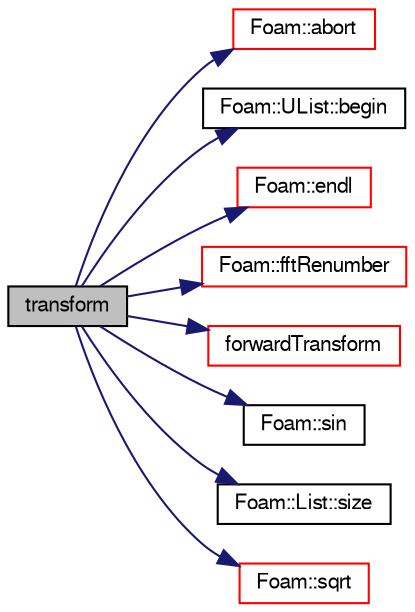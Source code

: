 digraph "transform"
{
  bgcolor="transparent";
  edge [fontname="FreeSans",fontsize="10",labelfontname="FreeSans",labelfontsize="10"];
  node [fontname="FreeSans",fontsize="10",shape=record];
  rankdir="LR";
  Node0 [label="transform",height=0.2,width=0.4,color="black", fillcolor="grey75", style="filled", fontcolor="black"];
  Node0 -> Node1 [color="midnightblue",fontsize="10",style="solid",fontname="FreeSans"];
  Node1 [label="Foam::abort",height=0.2,width=0.4,color="red",URL="$a21124.html#a447107a607d03e417307c203fa5fb44b"];
  Node0 -> Node44 [color="midnightblue",fontsize="10",style="solid",fontname="FreeSans"];
  Node44 [label="Foam::UList::begin",height=0.2,width=0.4,color="black",URL="$a25698.html#a8a0643ef7f391465066f7f07d45ce934",tooltip="Return an iterator to begin traversing the UList. "];
  Node0 -> Node9 [color="midnightblue",fontsize="10",style="solid",fontname="FreeSans"];
  Node9 [label="Foam::endl",height=0.2,width=0.4,color="red",URL="$a21124.html#a2db8fe02a0d3909e9351bb4275b23ce4",tooltip="Add newline and flush stream. "];
  Node0 -> Node45 [color="midnightblue",fontsize="10",style="solid",fontname="FreeSans"];
  Node45 [label="Foam::fftRenumber",height=0.2,width=0.4,color="red",URL="$a21124.html#a0b114ce7e16b27a10e1789c883133827"];
  Node0 -> Node55 [color="midnightblue",fontsize="10",style="solid",fontname="FreeSans"];
  Node55 [label="forwardTransform",height=0.2,width=0.4,color="red",URL="$a28942.html#a909d862c857f6ee70fd15d16a252aafe"];
  Node0 -> Node59 [color="midnightblue",fontsize="10",style="solid",fontname="FreeSans"];
  Node59 [label="Foam::sin",height=0.2,width=0.4,color="black",URL="$a21124.html#a4517d680df5510934705011b30dcefa6"];
  Node0 -> Node54 [color="midnightblue",fontsize="10",style="solid",fontname="FreeSans"];
  Node54 [label="Foam::List::size",height=0.2,width=0.4,color="black",URL="$a25694.html#a8a5f6fa29bd4b500caf186f60245b384",tooltip="Override size to be inconsistent with allocated storage. "];
  Node0 -> Node60 [color="midnightblue",fontsize="10",style="solid",fontname="FreeSans"];
  Node60 [label="Foam::sqrt",height=0.2,width=0.4,color="red",URL="$a21124.html#a8616bd62eebf2342a80222fecb1bda71"];
}
